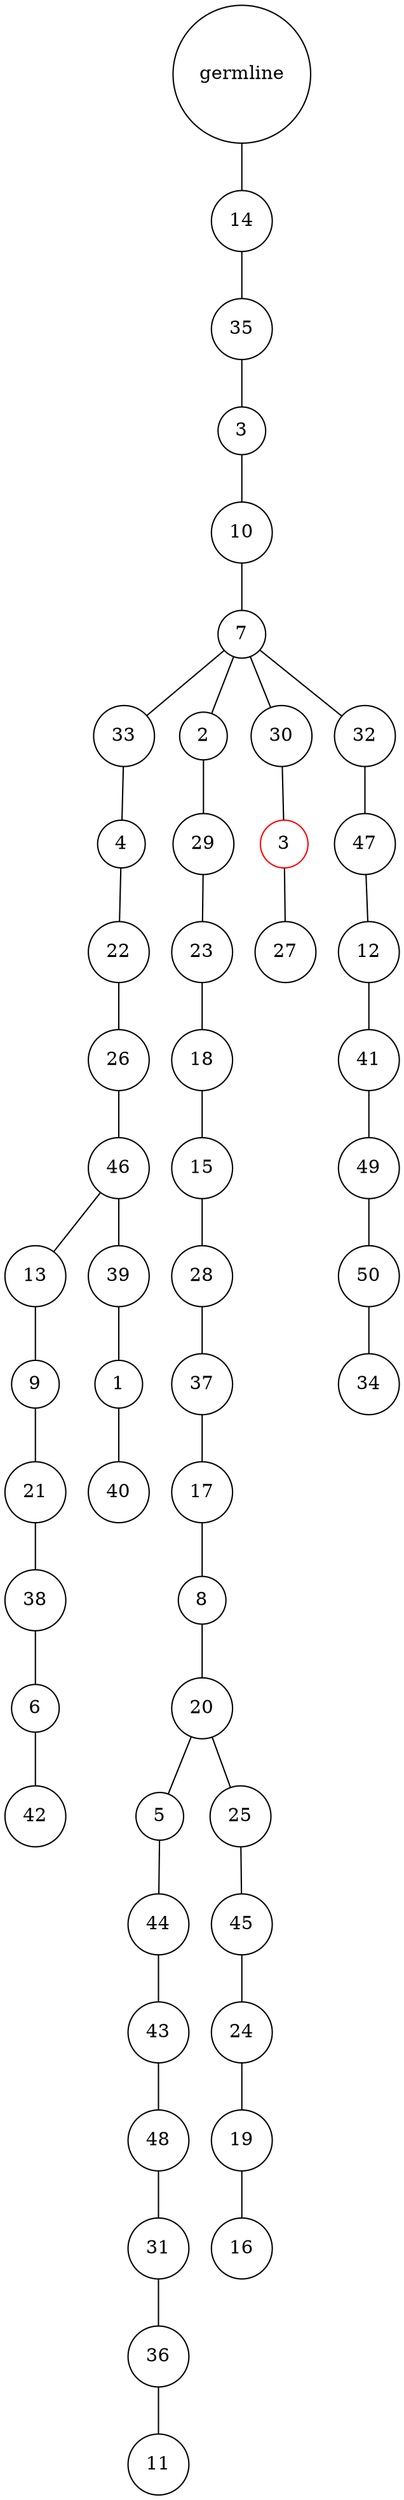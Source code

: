 graph {
	rankdir=UD;
	splines=line;
	node [shape=circle]
	"0x7f60ad0c25e0" [label="germline"];
	"0x7f60ad0c2610" [label="14"];
	"0x7f60ad0c25e0" -- "0x7f60ad0c2610" ;
	"0x7f60ad0c2640" [label="35"];
	"0x7f60ad0c2610" -- "0x7f60ad0c2640" ;
	"0x7f60ad0c2670" [label="3"];
	"0x7f60ad0c2640" -- "0x7f60ad0c2670" ;
	"0x7f60ad0c26a0" [label="10"];
	"0x7f60ad0c2670" -- "0x7f60ad0c26a0" ;
	"0x7f60ad0c26d0" [label="7"];
	"0x7f60ad0c26a0" -- "0x7f60ad0c26d0" ;
	"0x7f60ad0c2700" [label="33"];
	"0x7f60ad0c26d0" -- "0x7f60ad0c2700" ;
	"0x7f60ad0c2730" [label="4"];
	"0x7f60ad0c2700" -- "0x7f60ad0c2730" ;
	"0x7f60ad0c2760" [label="22"];
	"0x7f60ad0c2730" -- "0x7f60ad0c2760" ;
	"0x7f60ad0c2790" [label="26"];
	"0x7f60ad0c2760" -- "0x7f60ad0c2790" ;
	"0x7f60ad0c27c0" [label="46"];
	"0x7f60ad0c2790" -- "0x7f60ad0c27c0" ;
	"0x7f60ad0c27f0" [label="13"];
	"0x7f60ad0c27c0" -- "0x7f60ad0c27f0" ;
	"0x7f60ad0c2820" [label="9"];
	"0x7f60ad0c27f0" -- "0x7f60ad0c2820" ;
	"0x7f60ad0c2850" [label="21"];
	"0x7f60ad0c2820" -- "0x7f60ad0c2850" ;
	"0x7f60ad0c2880" [label="38"];
	"0x7f60ad0c2850" -- "0x7f60ad0c2880" ;
	"0x7f60ad0c28b0" [label="6"];
	"0x7f60ad0c2880" -- "0x7f60ad0c28b0" ;
	"0x7f60ad0c28e0" [label="42"];
	"0x7f60ad0c28b0" -- "0x7f60ad0c28e0" ;
	"0x7f60ad0c2910" [label="39"];
	"0x7f60ad0c27c0" -- "0x7f60ad0c2910" ;
	"0x7f60ad0c2940" [label="1"];
	"0x7f60ad0c2910" -- "0x7f60ad0c2940" ;
	"0x7f60ad0c2970" [label="40"];
	"0x7f60ad0c2940" -- "0x7f60ad0c2970" ;
	"0x7f60ad0c29a0" [label="2"];
	"0x7f60ad0c26d0" -- "0x7f60ad0c29a0" ;
	"0x7f60ad0c29d0" [label="29"];
	"0x7f60ad0c29a0" -- "0x7f60ad0c29d0" ;
	"0x7f60ad0c2a00" [label="23"];
	"0x7f60ad0c29d0" -- "0x7f60ad0c2a00" ;
	"0x7f60ad0c2a30" [label="18"];
	"0x7f60ad0c2a00" -- "0x7f60ad0c2a30" ;
	"0x7f60ad0c2a60" [label="15"];
	"0x7f60ad0c2a30" -- "0x7f60ad0c2a60" ;
	"0x7f60ad0c2a90" [label="28"];
	"0x7f60ad0c2a60" -- "0x7f60ad0c2a90" ;
	"0x7f60ad0c2ac0" [label="37"];
	"0x7f60ad0c2a90" -- "0x7f60ad0c2ac0" ;
	"0x7f60ad0c2af0" [label="17"];
	"0x7f60ad0c2ac0" -- "0x7f60ad0c2af0" ;
	"0x7f60ad0c2b20" [label="8"];
	"0x7f60ad0c2af0" -- "0x7f60ad0c2b20" ;
	"0x7f60ad0c2b50" [label="20"];
	"0x7f60ad0c2b20" -- "0x7f60ad0c2b50" ;
	"0x7f60ad0c2b80" [label="5"];
	"0x7f60ad0c2b50" -- "0x7f60ad0c2b80" ;
	"0x7f60ad0c2bb0" [label="44"];
	"0x7f60ad0c2b80" -- "0x7f60ad0c2bb0" ;
	"0x7f60ad0c2be0" [label="43"];
	"0x7f60ad0c2bb0" -- "0x7f60ad0c2be0" ;
	"0x7f60ad0c2c10" [label="48"];
	"0x7f60ad0c2be0" -- "0x7f60ad0c2c10" ;
	"0x7f60ad0c2c40" [label="31"];
	"0x7f60ad0c2c10" -- "0x7f60ad0c2c40" ;
	"0x7f60ad0c2c70" [label="36"];
	"0x7f60ad0c2c40" -- "0x7f60ad0c2c70" ;
	"0x7f60ad0c2ca0" [label="11"];
	"0x7f60ad0c2c70" -- "0x7f60ad0c2ca0" ;
	"0x7f60ad0c2cd0" [label="25"];
	"0x7f60ad0c2b50" -- "0x7f60ad0c2cd0" ;
	"0x7f60ad0c2d00" [label="45"];
	"0x7f60ad0c2cd0" -- "0x7f60ad0c2d00" ;
	"0x7f60ad0c2d30" [label="24"];
	"0x7f60ad0c2d00" -- "0x7f60ad0c2d30" ;
	"0x7f60ad0c2d60" [label="19"];
	"0x7f60ad0c2d30" -- "0x7f60ad0c2d60" ;
	"0x7f60ad0c2d90" [label="16"];
	"0x7f60ad0c2d60" -- "0x7f60ad0c2d90" ;
	"0x7f60ad0c2dc0" [label="30"];
	"0x7f60ad0c26d0" -- "0x7f60ad0c2dc0" ;
	"0x7f60ad0c2df0" [label="3",color="red"];
	"0x7f60ad0c2dc0" -- "0x7f60ad0c2df0" ;
	"0x7f60ad0c2e20" [label="27"];
	"0x7f60ad0c2df0" -- "0x7f60ad0c2e20" ;
	"0x7f60ad0c2e50" [label="32"];
	"0x7f60ad0c26d0" -- "0x7f60ad0c2e50" ;
	"0x7f60ad0c2e80" [label="47"];
	"0x7f60ad0c2e50" -- "0x7f60ad0c2e80" ;
	"0x7f60ad0c2eb0" [label="12"];
	"0x7f60ad0c2e80" -- "0x7f60ad0c2eb0" ;
	"0x7f60ad0c2ee0" [label="41"];
	"0x7f60ad0c2eb0" -- "0x7f60ad0c2ee0" ;
	"0x7f60ad0c2f10" [label="49"];
	"0x7f60ad0c2ee0" -- "0x7f60ad0c2f10" ;
	"0x7f60ad0c2f40" [label="50"];
	"0x7f60ad0c2f10" -- "0x7f60ad0c2f40" ;
	"0x7f60ad0c2f70" [label="34"];
	"0x7f60ad0c2f40" -- "0x7f60ad0c2f70" ;
}
